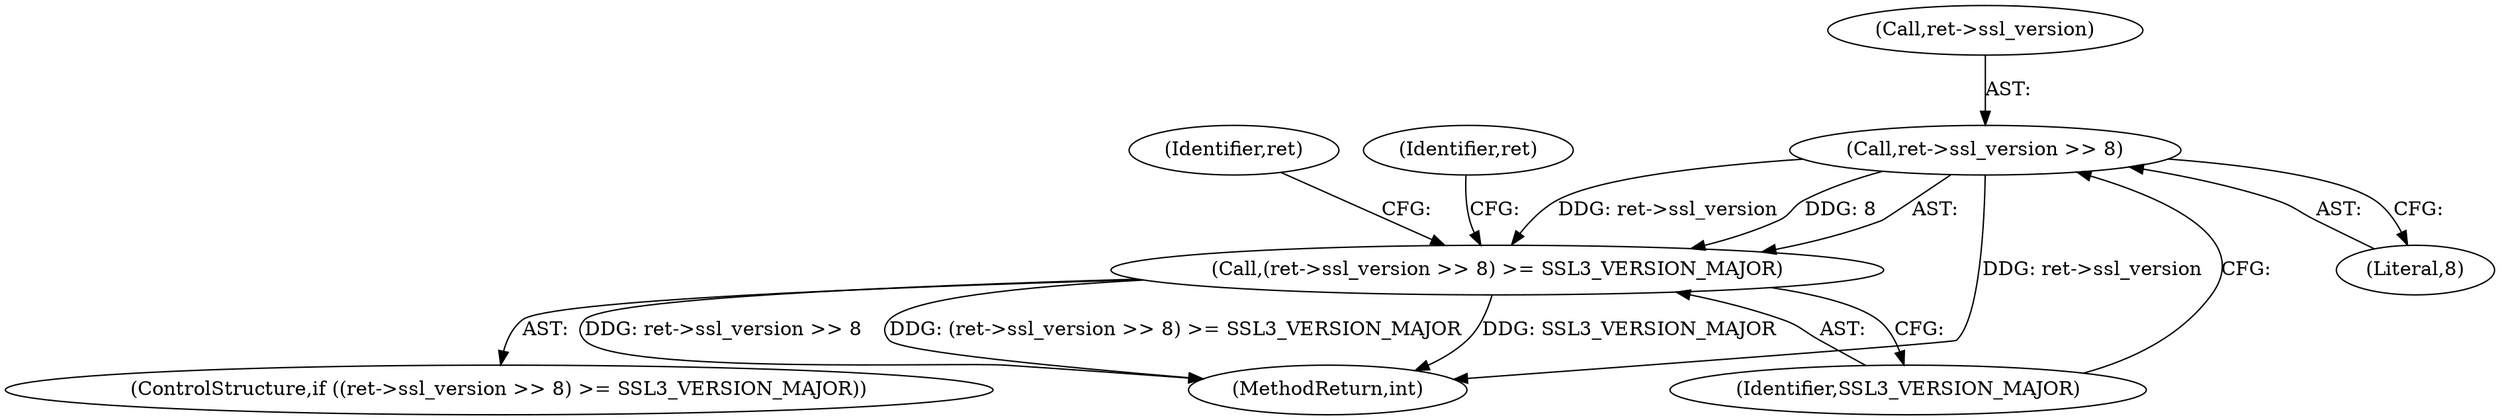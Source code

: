 digraph "0_openssl_a004e72b95835136d3f1ea90517f706c24c03da7_0@pointer" {
"1000392" [label="(Call,ret->ssl_version >> 8)"];
"1000391" [label="(Call,(ret->ssl_version >> 8) >= SSL3_VERSION_MAJOR)"];
"1000390" [label="(ControlStructure,if ((ret->ssl_version >> 8) >= SSL3_VERSION_MAJOR))"];
"1000411" [label="(Identifier,ret)"];
"1000392" [label="(Call,ret->ssl_version >> 8)"];
"1000397" [label="(Identifier,SSL3_VERSION_MAJOR)"];
"1000391" [label="(Call,(ret->ssl_version >> 8) >= SSL3_VERSION_MAJOR)"];
"1000516" [label="(MethodReturn,int)"];
"1000400" [label="(Identifier,ret)"];
"1000396" [label="(Literal,8)"];
"1000393" [label="(Call,ret->ssl_version)"];
"1000392" -> "1000391"  [label="AST: "];
"1000392" -> "1000396"  [label="CFG: "];
"1000393" -> "1000392"  [label="AST: "];
"1000396" -> "1000392"  [label="AST: "];
"1000397" -> "1000392"  [label="CFG: "];
"1000392" -> "1000516"  [label="DDG: ret->ssl_version"];
"1000392" -> "1000391"  [label="DDG: ret->ssl_version"];
"1000392" -> "1000391"  [label="DDG: 8"];
"1000391" -> "1000390"  [label="AST: "];
"1000391" -> "1000397"  [label="CFG: "];
"1000397" -> "1000391"  [label="AST: "];
"1000400" -> "1000391"  [label="CFG: "];
"1000411" -> "1000391"  [label="CFG: "];
"1000391" -> "1000516"  [label="DDG: SSL3_VERSION_MAJOR"];
"1000391" -> "1000516"  [label="DDG: ret->ssl_version >> 8"];
"1000391" -> "1000516"  [label="DDG: (ret->ssl_version >> 8) >= SSL3_VERSION_MAJOR"];
}
